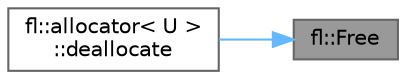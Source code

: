 digraph "fl::Free"
{
 // INTERACTIVE_SVG=YES
 // LATEX_PDF_SIZE
  bgcolor="transparent";
  edge [fontname=Helvetica,fontsize=10,labelfontname=Helvetica,labelfontsize=10];
  node [fontname=Helvetica,fontsize=10,shape=box,height=0.2,width=0.4];
  rankdir="RL";
  Node1 [id="Node000001",label="fl::Free",height=0.2,width=0.4,color="gray40", fillcolor="grey60", style="filled", fontcolor="black",tooltip=" "];
  Node1 -> Node2 [id="edge1_Node000001_Node000002",dir="back",color="steelblue1",style="solid",tooltip=" "];
  Node2 [id="Node000002",label="fl::allocator\< U \>\l::deallocate",height=0.2,width=0.4,color="grey40", fillcolor="white", style="filled",URL="$d8/dcd/classfl_1_1allocator_af5ffbe117b9d4e42e5a978d2a87fbb20.html#af5ffbe117b9d4e42e5a978d2a87fbb20",tooltip=" "];
}
